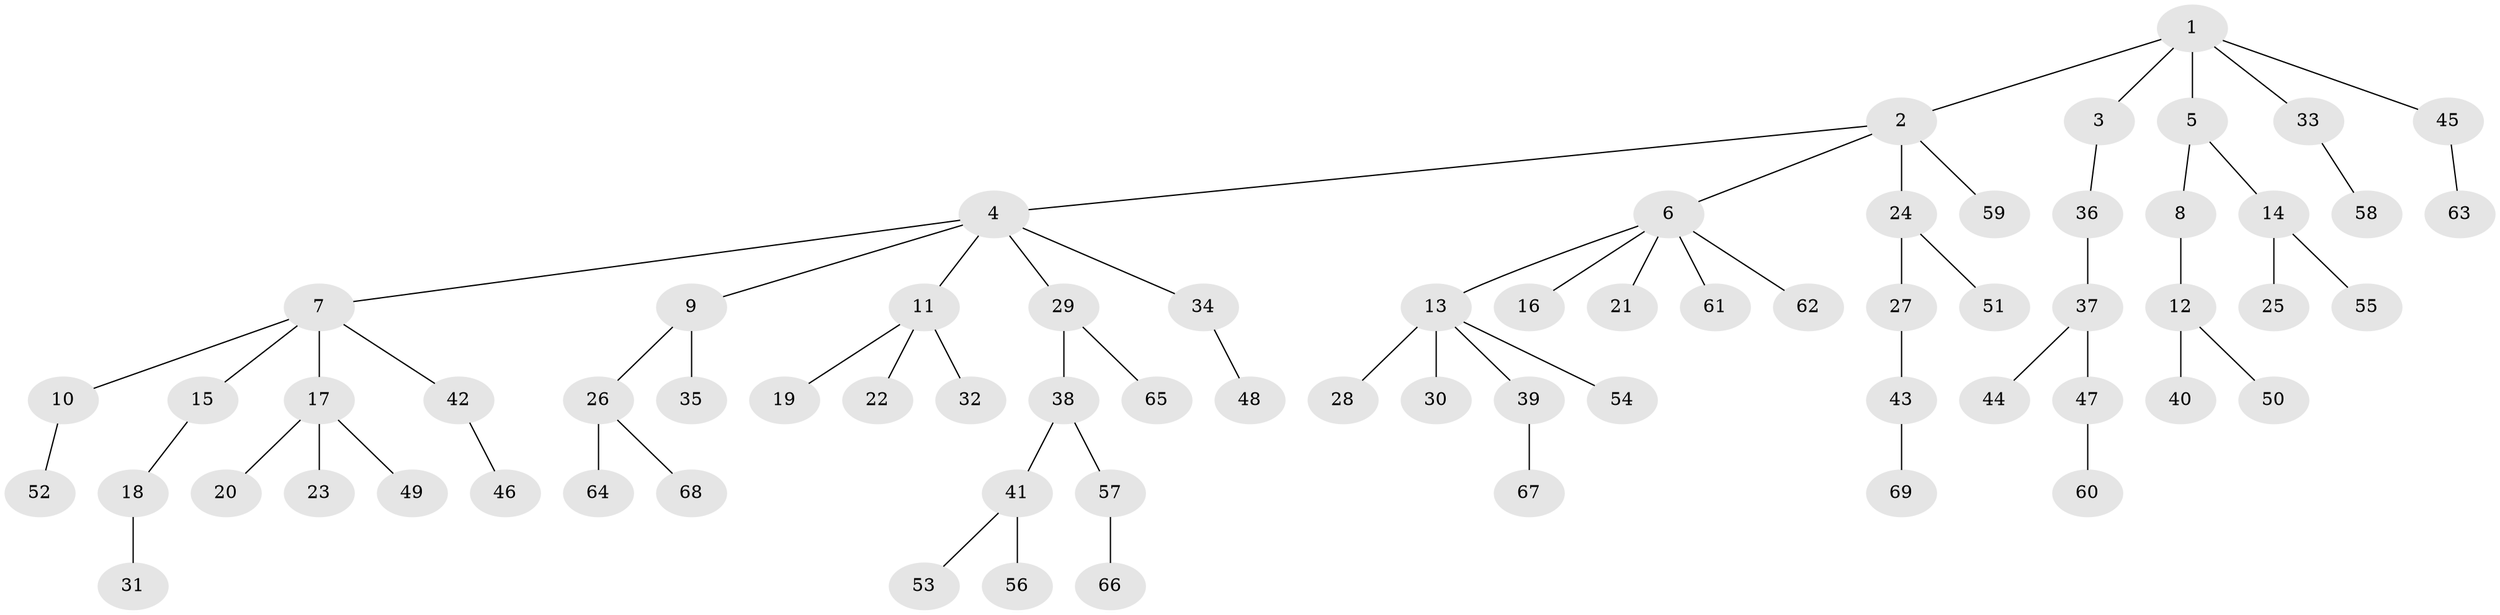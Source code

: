 // Generated by graph-tools (version 1.1) at 2025/11/02/27/25 16:11:25]
// undirected, 69 vertices, 68 edges
graph export_dot {
graph [start="1"]
  node [color=gray90,style=filled];
  1;
  2;
  3;
  4;
  5;
  6;
  7;
  8;
  9;
  10;
  11;
  12;
  13;
  14;
  15;
  16;
  17;
  18;
  19;
  20;
  21;
  22;
  23;
  24;
  25;
  26;
  27;
  28;
  29;
  30;
  31;
  32;
  33;
  34;
  35;
  36;
  37;
  38;
  39;
  40;
  41;
  42;
  43;
  44;
  45;
  46;
  47;
  48;
  49;
  50;
  51;
  52;
  53;
  54;
  55;
  56;
  57;
  58;
  59;
  60;
  61;
  62;
  63;
  64;
  65;
  66;
  67;
  68;
  69;
  1 -- 2;
  1 -- 3;
  1 -- 5;
  1 -- 33;
  1 -- 45;
  2 -- 4;
  2 -- 6;
  2 -- 24;
  2 -- 59;
  3 -- 36;
  4 -- 7;
  4 -- 9;
  4 -- 11;
  4 -- 29;
  4 -- 34;
  5 -- 8;
  5 -- 14;
  6 -- 13;
  6 -- 16;
  6 -- 21;
  6 -- 61;
  6 -- 62;
  7 -- 10;
  7 -- 15;
  7 -- 17;
  7 -- 42;
  8 -- 12;
  9 -- 26;
  9 -- 35;
  10 -- 52;
  11 -- 19;
  11 -- 22;
  11 -- 32;
  12 -- 40;
  12 -- 50;
  13 -- 28;
  13 -- 30;
  13 -- 39;
  13 -- 54;
  14 -- 25;
  14 -- 55;
  15 -- 18;
  17 -- 20;
  17 -- 23;
  17 -- 49;
  18 -- 31;
  24 -- 27;
  24 -- 51;
  26 -- 64;
  26 -- 68;
  27 -- 43;
  29 -- 38;
  29 -- 65;
  33 -- 58;
  34 -- 48;
  36 -- 37;
  37 -- 44;
  37 -- 47;
  38 -- 41;
  38 -- 57;
  39 -- 67;
  41 -- 53;
  41 -- 56;
  42 -- 46;
  43 -- 69;
  45 -- 63;
  47 -- 60;
  57 -- 66;
}
